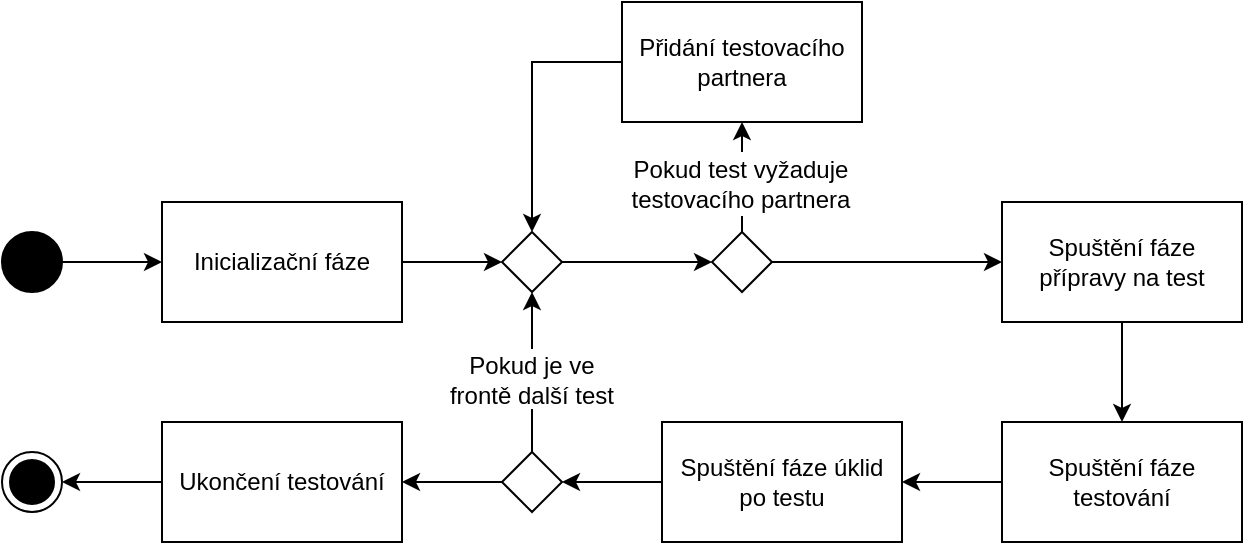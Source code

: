 <mxfile version="14.5.1" type="device"><diagram id="lrDOcF4YCfK4pzxq94Nh" name="Page-1"><mxGraphModel dx="1072" dy="792" grid="1" gridSize="10" guides="1" tooltips="1" connect="1" arrows="1" fold="1" page="1" pageScale="1" pageWidth="1169" pageHeight="827" math="0" shadow="0"><root><mxCell id="0"/><mxCell id="1" parent="0"/><mxCell id="XU98VePME99UpyRI3dHR-43" style="edgeStyle=orthogonalEdgeStyle;rounded=0;orthogonalLoop=1;jettySize=auto;html=1;entryX=0;entryY=0.5;entryDx=0;entryDy=0;" edge="1" parent="1" source="XU98VePME99UpyRI3dHR-1" target="XU98VePME99UpyRI3dHR-39"><mxGeometry relative="1" as="geometry"/></mxCell><mxCell id="XU98VePME99UpyRI3dHR-1" value="Inicializační fáze" style="rounded=0;whiteSpace=wrap;html=1;" vertex="1" parent="1"><mxGeometry x="290" y="340" width="120" height="60" as="geometry"/></mxCell><mxCell id="XU98VePME99UpyRI3dHR-58" style="edgeStyle=orthogonalEdgeStyle;rounded=0;orthogonalLoop=1;jettySize=auto;html=1;entryX=0.5;entryY=0;entryDx=0;entryDy=0;" edge="1" parent="1" source="XU98VePME99UpyRI3dHR-3" target="XU98VePME99UpyRI3dHR-4"><mxGeometry relative="1" as="geometry"/></mxCell><mxCell id="XU98VePME99UpyRI3dHR-3" value="Spuštění fáze přípravy na test" style="rounded=0;whiteSpace=wrap;html=1;" vertex="1" parent="1"><mxGeometry x="710" y="340" width="120" height="60" as="geometry"/></mxCell><mxCell id="XU98VePME99UpyRI3dHR-57" style="edgeStyle=orthogonalEdgeStyle;rounded=0;orthogonalLoop=1;jettySize=auto;html=1;entryX=1;entryY=0.5;entryDx=0;entryDy=0;" edge="1" parent="1" source="XU98VePME99UpyRI3dHR-4" target="XU98VePME99UpyRI3dHR-5"><mxGeometry relative="1" as="geometry"/></mxCell><mxCell id="XU98VePME99UpyRI3dHR-4" value="Spuštění fáze testování" style="rounded=0;whiteSpace=wrap;html=1;" vertex="1" parent="1"><mxGeometry x="710" y="450" width="120" height="60" as="geometry"/></mxCell><mxCell id="XU98VePME99UpyRI3dHR-18" style="edgeStyle=orthogonalEdgeStyle;rounded=0;orthogonalLoop=1;jettySize=auto;html=1;entryX=1;entryY=0.5;entryDx=0;entryDy=0;" edge="1" parent="1" source="XU98VePME99UpyRI3dHR-5" target="XU98VePME99UpyRI3dHR-17"><mxGeometry relative="1" as="geometry"/></mxCell><mxCell id="XU98VePME99UpyRI3dHR-5" value="Spuštění fáze úklid po testu" style="rounded=0;whiteSpace=wrap;html=1;" vertex="1" parent="1"><mxGeometry x="540" y="450" width="120" height="60" as="geometry"/></mxCell><mxCell id="XU98VePME99UpyRI3dHR-12" style="edgeStyle=orthogonalEdgeStyle;rounded=0;orthogonalLoop=1;jettySize=auto;html=1;entryX=1;entryY=0.5;entryDx=0;entryDy=0;" edge="1" parent="1" source="XU98VePME99UpyRI3dHR-7" target="XU98VePME99UpyRI3dHR-8"><mxGeometry relative="1" as="geometry"/></mxCell><mxCell id="XU98VePME99UpyRI3dHR-7" value="Ukončení testování" style="rounded=0;whiteSpace=wrap;html=1;" vertex="1" parent="1"><mxGeometry x="290" y="450" width="120" height="60" as="geometry"/></mxCell><mxCell id="XU98VePME99UpyRI3dHR-8" value="" style="ellipse;html=1;shape=endState;fillColor=#000000;" vertex="1" parent="1"><mxGeometry x="210" y="465" width="30" height="30" as="geometry"/></mxCell><mxCell id="XU98VePME99UpyRI3dHR-19" style="edgeStyle=orthogonalEdgeStyle;rounded=0;orthogonalLoop=1;jettySize=auto;html=1;entryX=1;entryY=0.5;entryDx=0;entryDy=0;" edge="1" parent="1" source="XU98VePME99UpyRI3dHR-17" target="XU98VePME99UpyRI3dHR-7"><mxGeometry relative="1" as="geometry"/></mxCell><mxCell id="XU98VePME99UpyRI3dHR-51" style="edgeStyle=orthogonalEdgeStyle;rounded=0;orthogonalLoop=1;jettySize=auto;html=1;entryX=0.5;entryY=1;entryDx=0;entryDy=0;" edge="1" parent="1" source="XU98VePME99UpyRI3dHR-17" target="XU98VePME99UpyRI3dHR-39"><mxGeometry relative="1" as="geometry"/></mxCell><mxCell id="XU98VePME99UpyRI3dHR-17" value="" style="rhombus;whiteSpace=wrap;html=1;strokeColor=#000000;" vertex="1" parent="1"><mxGeometry x="460" y="465" width="30" height="30" as="geometry"/></mxCell><mxCell id="XU98VePME99UpyRI3dHR-22" style="edgeStyle=orthogonalEdgeStyle;rounded=0;orthogonalLoop=1;jettySize=auto;html=1;entryX=0;entryY=0.5;entryDx=0;entryDy=0;" edge="1" parent="1" source="XU98VePME99UpyRI3dHR-21" target="XU98VePME99UpyRI3dHR-1"><mxGeometry relative="1" as="geometry"/></mxCell><mxCell id="XU98VePME99UpyRI3dHR-21" value="" style="ellipse;whiteSpace=wrap;html=1;aspect=fixed;strokeColor=#000000;fillColor=#000000;" vertex="1" parent="1"><mxGeometry x="210" y="355" width="30" height="30" as="geometry"/></mxCell><mxCell id="XU98VePME99UpyRI3dHR-41" style="edgeStyle=orthogonalEdgeStyle;rounded=0;orthogonalLoop=1;jettySize=auto;html=1;entryX=0.5;entryY=0;entryDx=0;entryDy=0;" edge="1" parent="1" source="XU98VePME99UpyRI3dHR-26" target="XU98VePME99UpyRI3dHR-39"><mxGeometry relative="1" as="geometry"/></mxCell><mxCell id="XU98VePME99UpyRI3dHR-26" value="Přidání testovacího partnera" style="rounded=0;whiteSpace=wrap;html=1;" vertex="1" parent="1"><mxGeometry x="520" y="240" width="120" height="60" as="geometry"/></mxCell><mxCell id="XU98VePME99UpyRI3dHR-40" style="edgeStyle=orthogonalEdgeStyle;rounded=0;orthogonalLoop=1;jettySize=auto;html=1;entryX=0.5;entryY=1;entryDx=0;entryDy=0;" edge="1" parent="1" source="XU98VePME99UpyRI3dHR-29" target="XU98VePME99UpyRI3dHR-26"><mxGeometry relative="1" as="geometry"/></mxCell><mxCell id="XU98VePME99UpyRI3dHR-47" style="edgeStyle=orthogonalEdgeStyle;rounded=0;orthogonalLoop=1;jettySize=auto;html=1;entryX=0;entryY=0.5;entryDx=0;entryDy=0;" edge="1" parent="1" source="XU98VePME99UpyRI3dHR-29" target="XU98VePME99UpyRI3dHR-3"><mxGeometry relative="1" as="geometry"/></mxCell><mxCell id="XU98VePME99UpyRI3dHR-29" value="" style="rhombus;whiteSpace=wrap;html=1;strokeColor=#000000;" vertex="1" parent="1"><mxGeometry x="565" y="355" width="30" height="30" as="geometry"/></mxCell><mxCell id="XU98VePME99UpyRI3dHR-42" style="edgeStyle=orthogonalEdgeStyle;rounded=0;orthogonalLoop=1;jettySize=auto;html=1;entryX=0;entryY=0.5;entryDx=0;entryDy=0;" edge="1" parent="1" source="XU98VePME99UpyRI3dHR-39" target="XU98VePME99UpyRI3dHR-29"><mxGeometry relative="1" as="geometry"/></mxCell><mxCell id="XU98VePME99UpyRI3dHR-39" value="" style="rhombus;whiteSpace=wrap;html=1;strokeColor=#000000;" vertex="1" parent="1"><mxGeometry x="460" y="355" width="30" height="30" as="geometry"/></mxCell><mxCell id="XU98VePME99UpyRI3dHR-24" value="Pokud je ve frontě další test" style="text;html=1;strokeColor=none;align=center;verticalAlign=middle;whiteSpace=wrap;rounded=0;fillColor=#ffffff;" vertex="1" parent="1"><mxGeometry x="430" y="413.5" width="90" height="30" as="geometry"/></mxCell><mxCell id="XU98VePME99UpyRI3dHR-52" value="Pokud test vyžaduje testovacího partnera" style="text;html=1;strokeColor=none;align=center;verticalAlign=middle;whiteSpace=wrap;rounded=0;fillColor=#ffffff;" vertex="1" parent="1"><mxGeometry x="517" y="315" width="125" height="32" as="geometry"/></mxCell></root></mxGraphModel></diagram></mxfile>